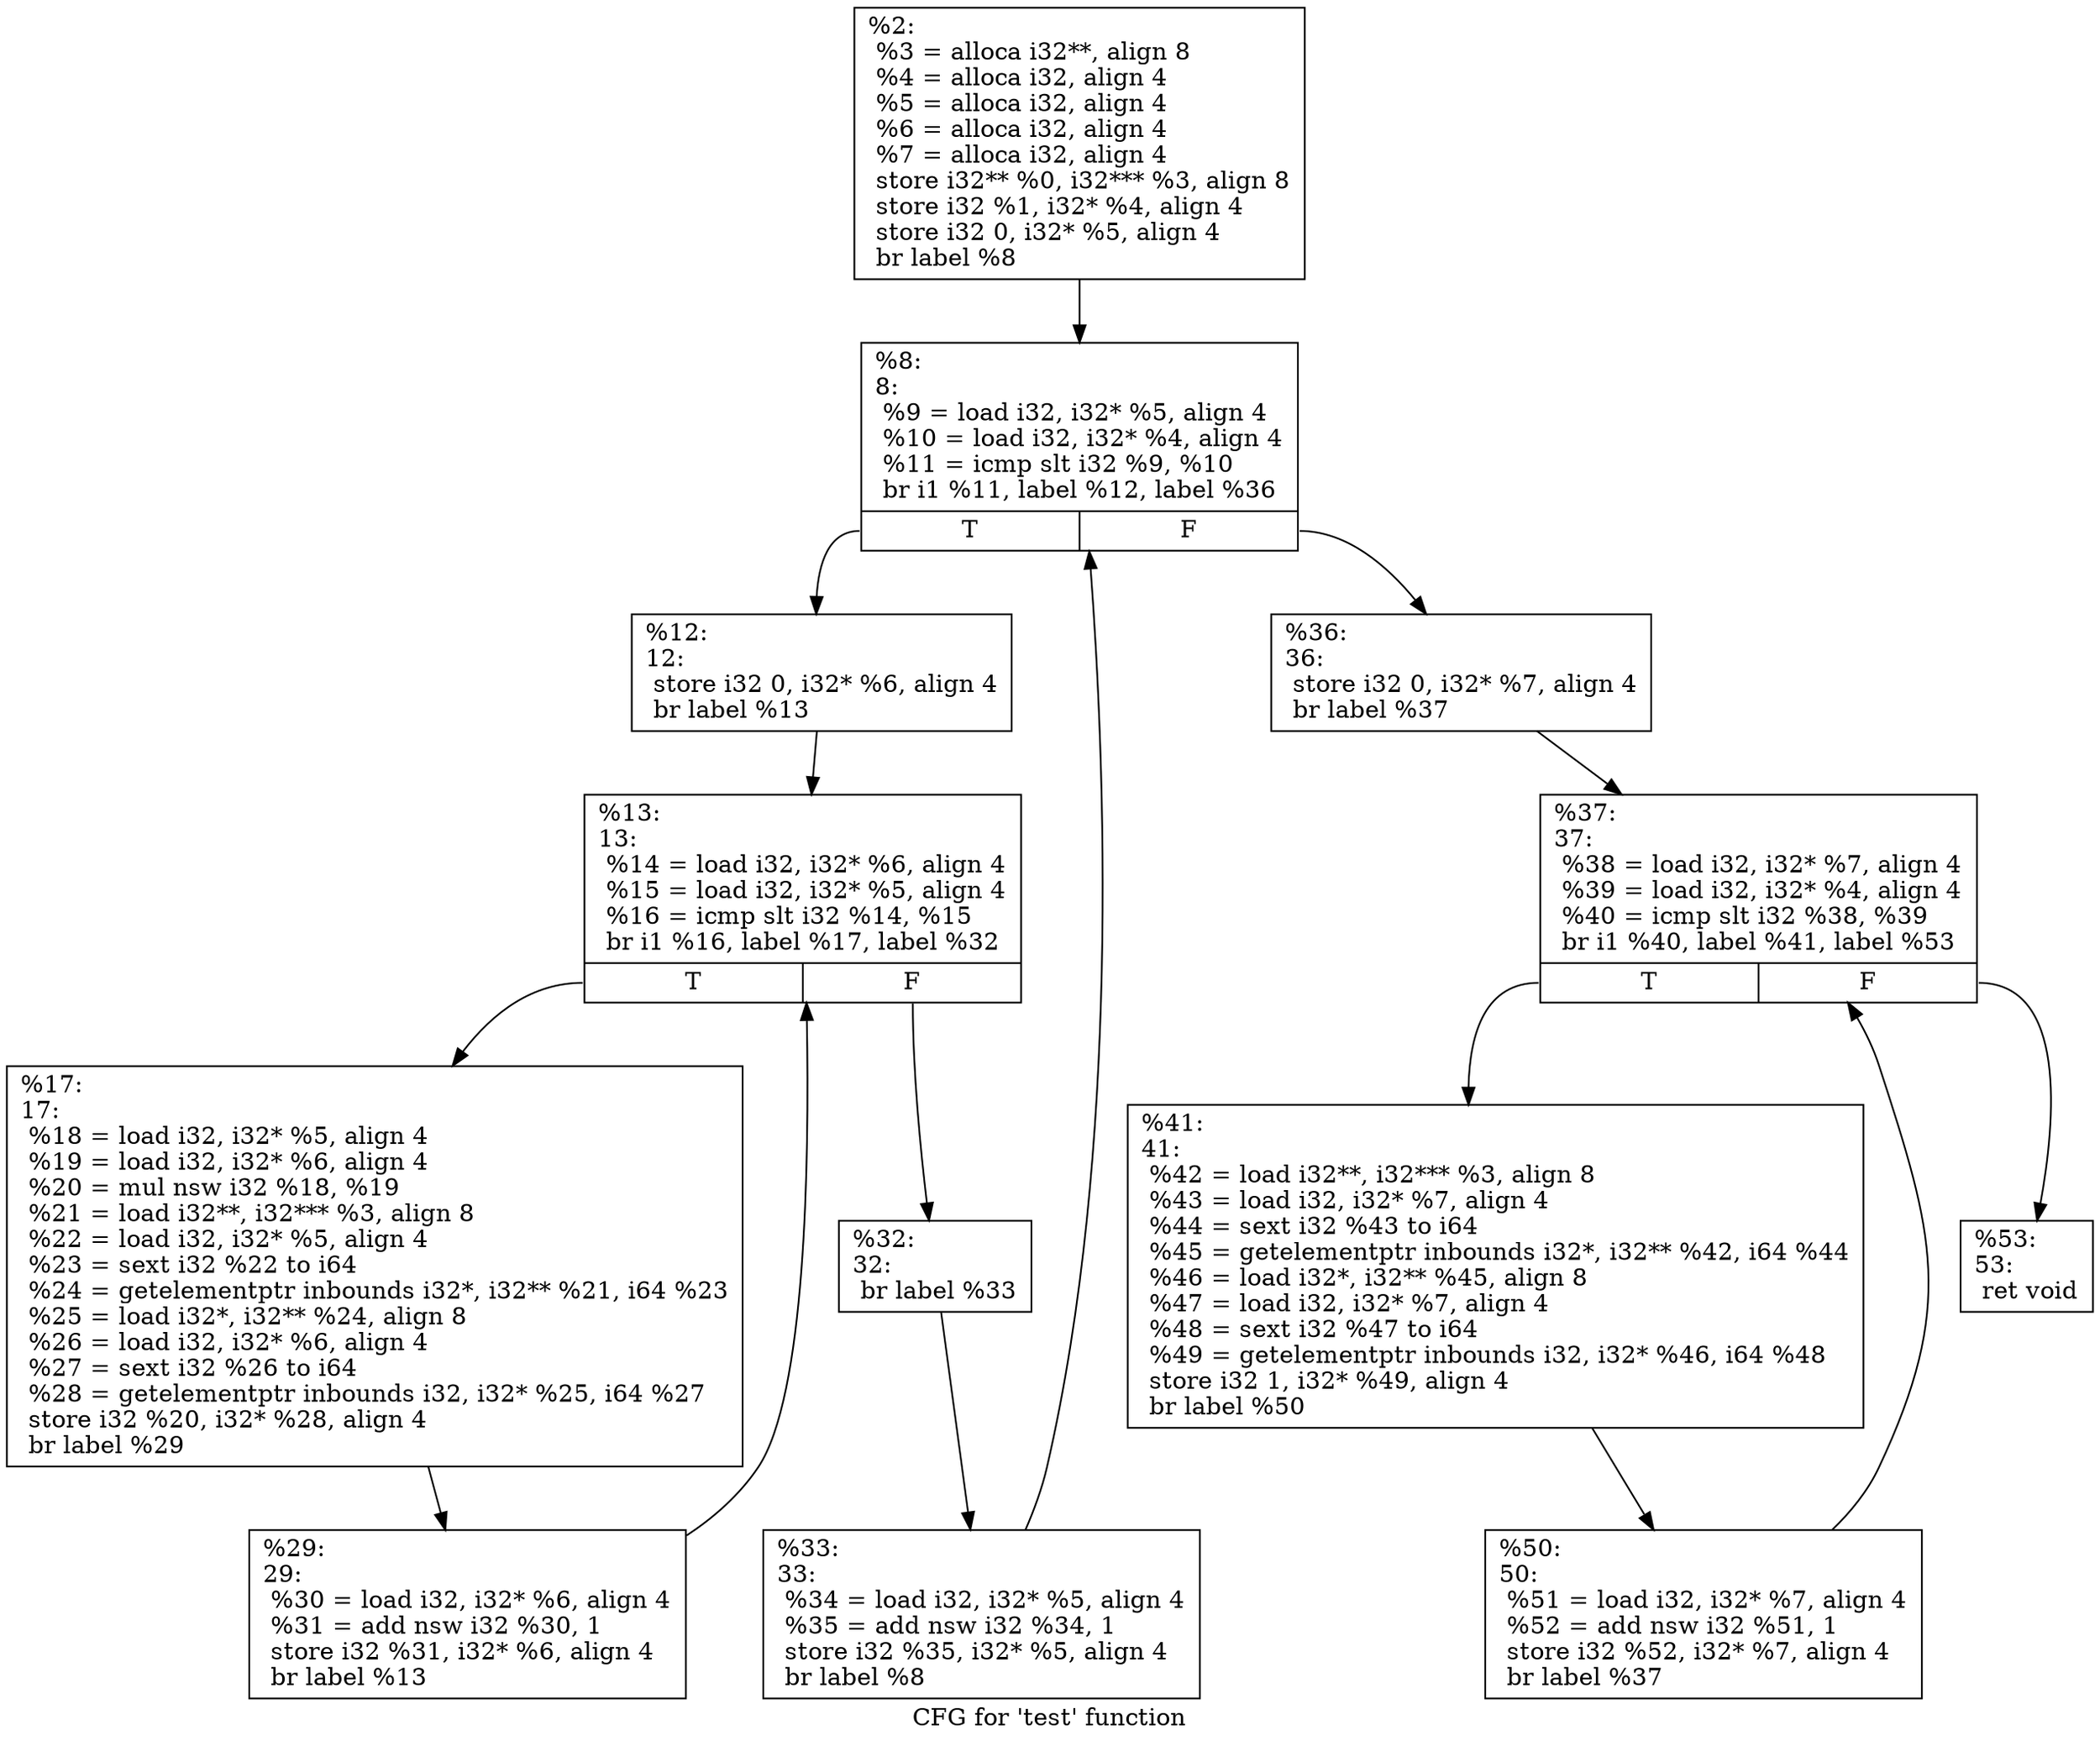 digraph "CFG for 'test' function" {
	label="CFG for 'test' function";

	Node0xb816c0 [shape=record,label="{%2:\l  %3 = alloca i32**, align 8\l  %4 = alloca i32, align 4\l  %5 = alloca i32, align 4\l  %6 = alloca i32, align 4\l  %7 = alloca i32, align 4\l  store i32** %0, i32*** %3, align 8\l  store i32 %1, i32* %4, align 4\l  store i32 0, i32* %5, align 4\l  br label %8\l}"];
	Node0xb816c0 -> Node0xb81af0;
	Node0xb81af0 [shape=record,label="{%8:\l8:                                                \l  %9 = load i32, i32* %5, align 4\l  %10 = load i32, i32* %4, align 4\l  %11 = icmp slt i32 %9, %10\l  br i1 %11, label %12, label %36\l|{<s0>T|<s1>F}}"];
	Node0xb81af0:s0 -> Node0xb81800;
	Node0xb81af0:s1 -> Node0xb81cd0;
	Node0xb81800 [shape=record,label="{%12:\l12:                                               \l  store i32 0, i32* %6, align 4\l  br label %13\l}"];
	Node0xb81800 -> Node0xb81de0;
	Node0xb81de0 [shape=record,label="{%13:\l13:                                               \l  %14 = load i32, i32* %6, align 4\l  %15 = load i32, i32* %5, align 4\l  %16 = icmp slt i32 %14, %15\l  br i1 %16, label %17, label %32\l|{<s0>T|<s1>F}}"];
	Node0xb81de0:s0 -> Node0xb81fc0;
	Node0xb81de0:s1 -> Node0xb82010;
	Node0xb81fc0 [shape=record,label="{%17:\l17:                                               \l  %18 = load i32, i32* %5, align 4\l  %19 = load i32, i32* %6, align 4\l  %20 = mul nsw i32 %18, %19\l  %21 = load i32**, i32*** %3, align 8\l  %22 = load i32, i32* %5, align 4\l  %23 = sext i32 %22 to i64\l  %24 = getelementptr inbounds i32*, i32** %21, i64 %23\l  %25 = load i32*, i32** %24, align 8\l  %26 = load i32, i32* %6, align 4\l  %27 = sext i32 %26 to i64\l  %28 = getelementptr inbounds i32, i32* %25, i64 %27\l  store i32 %20, i32* %28, align 4\l  br label %29\l}"];
	Node0xb81fc0 -> Node0xb82590;
	Node0xb82590 [shape=record,label="{%29:\l29:                                               \l  %30 = load i32, i32* %6, align 4\l  %31 = add nsw i32 %30, 1\l  store i32 %31, i32* %6, align 4\l  br label %13\l}"];
	Node0xb82590 -> Node0xb81de0;
	Node0xb82010 [shape=record,label="{%32:\l32:                                               \l  br label %33\l}"];
	Node0xb82010 -> Node0xb82a00;
	Node0xb82a00 [shape=record,label="{%33:\l33:                                               \l  %34 = load i32, i32* %5, align 4\l  %35 = add nsw i32 %34, 1\l  store i32 %35, i32* %5, align 4\l  br label %8\l}"];
	Node0xb82a00 -> Node0xb81af0;
	Node0xb81cd0 [shape=record,label="{%36:\l36:                                               \l  store i32 0, i32* %7, align 4\l  br label %37\l}"];
	Node0xb81cd0 -> Node0xb82ce0;
	Node0xb82ce0 [shape=record,label="{%37:\l37:                                               \l  %38 = load i32, i32* %7, align 4\l  %39 = load i32, i32* %4, align 4\l  %40 = icmp slt i32 %38, %39\l  br i1 %40, label %41, label %53\l|{<s0>T|<s1>F}}"];
	Node0xb82ce0:s0 -> Node0xb82ec0;
	Node0xb82ce0:s1 -> Node0xb82f10;
	Node0xb82ec0 [shape=record,label="{%41:\l41:                                               \l  %42 = load i32**, i32*** %3, align 8\l  %43 = load i32, i32* %7, align 4\l  %44 = sext i32 %43 to i64\l  %45 = getelementptr inbounds i32*, i32** %42, i64 %44\l  %46 = load i32*, i32** %45, align 8\l  %47 = load i32, i32* %7, align 4\l  %48 = sext i32 %47 to i64\l  %49 = getelementptr inbounds i32, i32* %46, i64 %48\l  store i32 1, i32* %49, align 4\l  br label %50\l}"];
	Node0xb82ec0 -> Node0xb83320;
	Node0xb83320 [shape=record,label="{%50:\l50:                                               \l  %51 = load i32, i32* %7, align 4\l  %52 = add nsw i32 %51, 1\l  store i32 %52, i32* %7, align 4\l  br label %37\l}"];
	Node0xb83320 -> Node0xb82ce0;
	Node0xb82f10 [shape=record,label="{%53:\l53:                                               \l  ret void\l}"];
}
